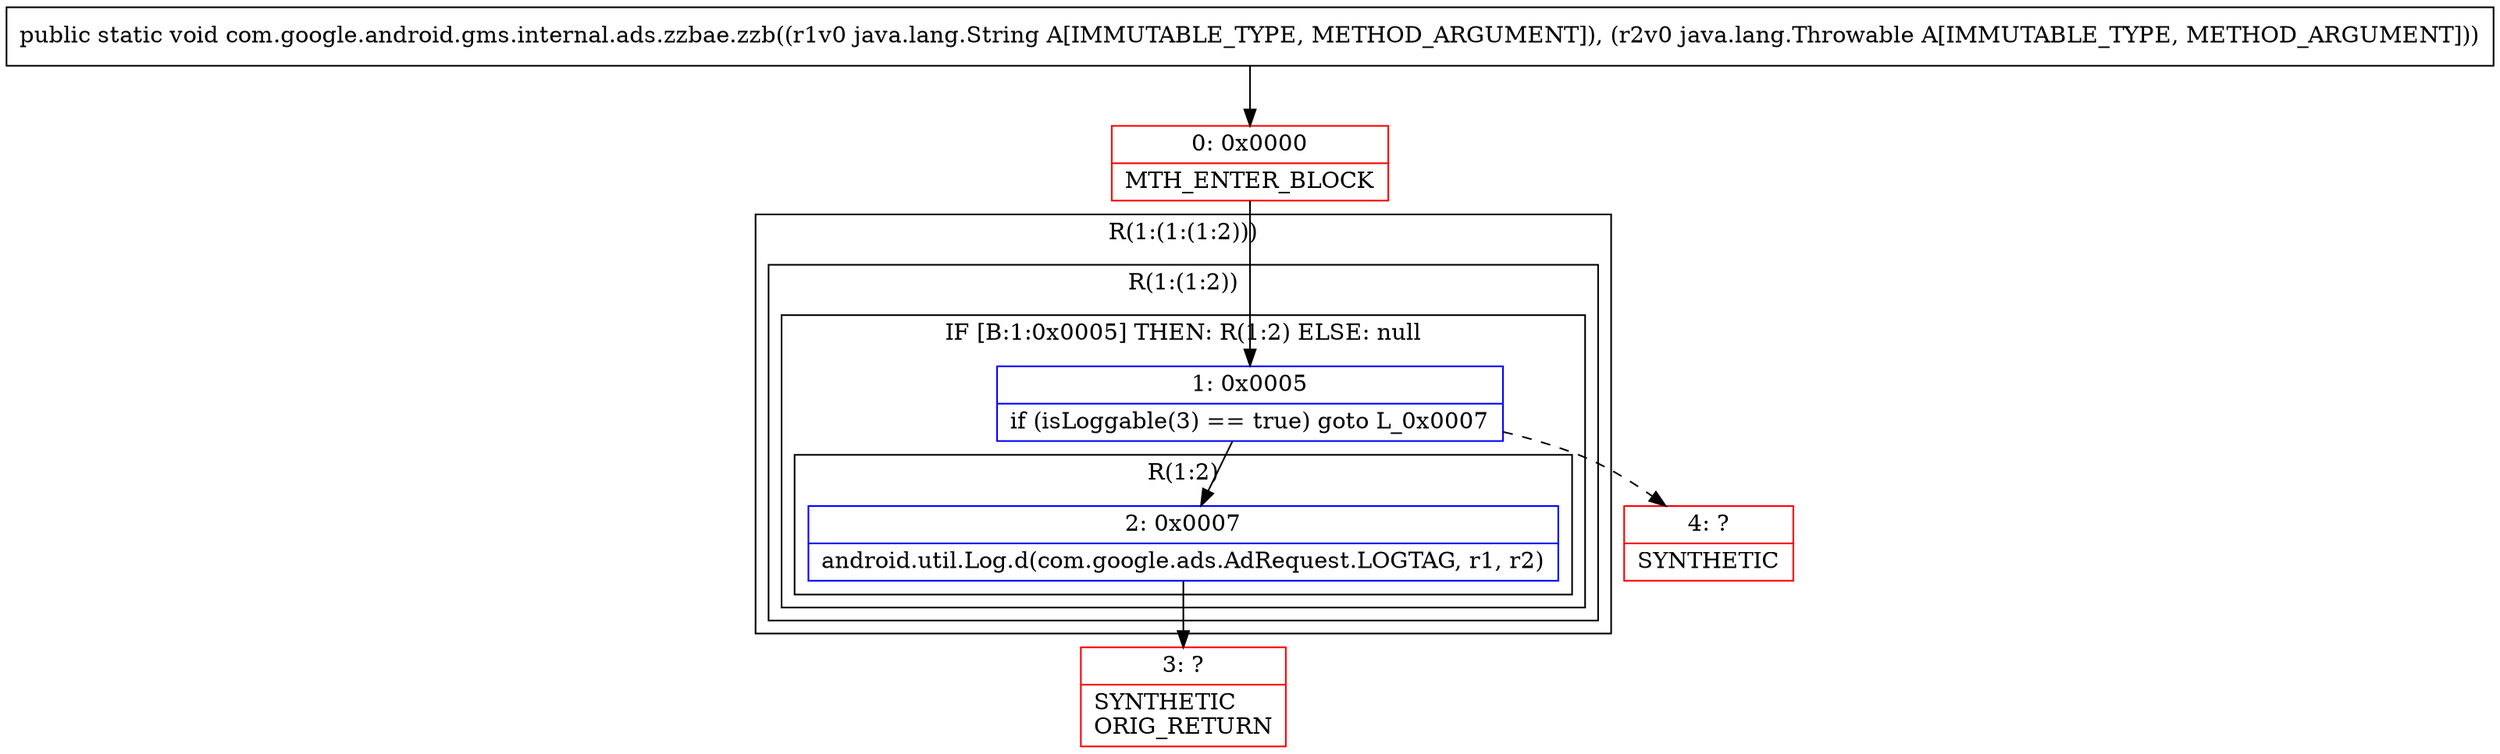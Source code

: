 digraph "CFG forcom.google.android.gms.internal.ads.zzbae.zzb(Ljava\/lang\/String;Ljava\/lang\/Throwable;)V" {
subgraph cluster_Region_1402502679 {
label = "R(1:(1:(1:2)))";
node [shape=record,color=blue];
subgraph cluster_Region_406557540 {
label = "R(1:(1:2))";
node [shape=record,color=blue];
subgraph cluster_IfRegion_1668072509 {
label = "IF [B:1:0x0005] THEN: R(1:2) ELSE: null";
node [shape=record,color=blue];
Node_1 [shape=record,label="{1\:\ 0x0005|if (isLoggable(3) == true) goto L_0x0007\l}"];
subgraph cluster_Region_8087119 {
label = "R(1:2)";
node [shape=record,color=blue];
Node_2 [shape=record,label="{2\:\ 0x0007|android.util.Log.d(com.google.ads.AdRequest.LOGTAG, r1, r2)\l}"];
}
}
}
}
Node_0 [shape=record,color=red,label="{0\:\ 0x0000|MTH_ENTER_BLOCK\l}"];
Node_3 [shape=record,color=red,label="{3\:\ ?|SYNTHETIC\lORIG_RETURN\l}"];
Node_4 [shape=record,color=red,label="{4\:\ ?|SYNTHETIC\l}"];
MethodNode[shape=record,label="{public static void com.google.android.gms.internal.ads.zzbae.zzb((r1v0 java.lang.String A[IMMUTABLE_TYPE, METHOD_ARGUMENT]), (r2v0 java.lang.Throwable A[IMMUTABLE_TYPE, METHOD_ARGUMENT])) }"];
MethodNode -> Node_0;
Node_1 -> Node_2;
Node_1 -> Node_4[style=dashed];
Node_2 -> Node_3;
Node_0 -> Node_1;
}

